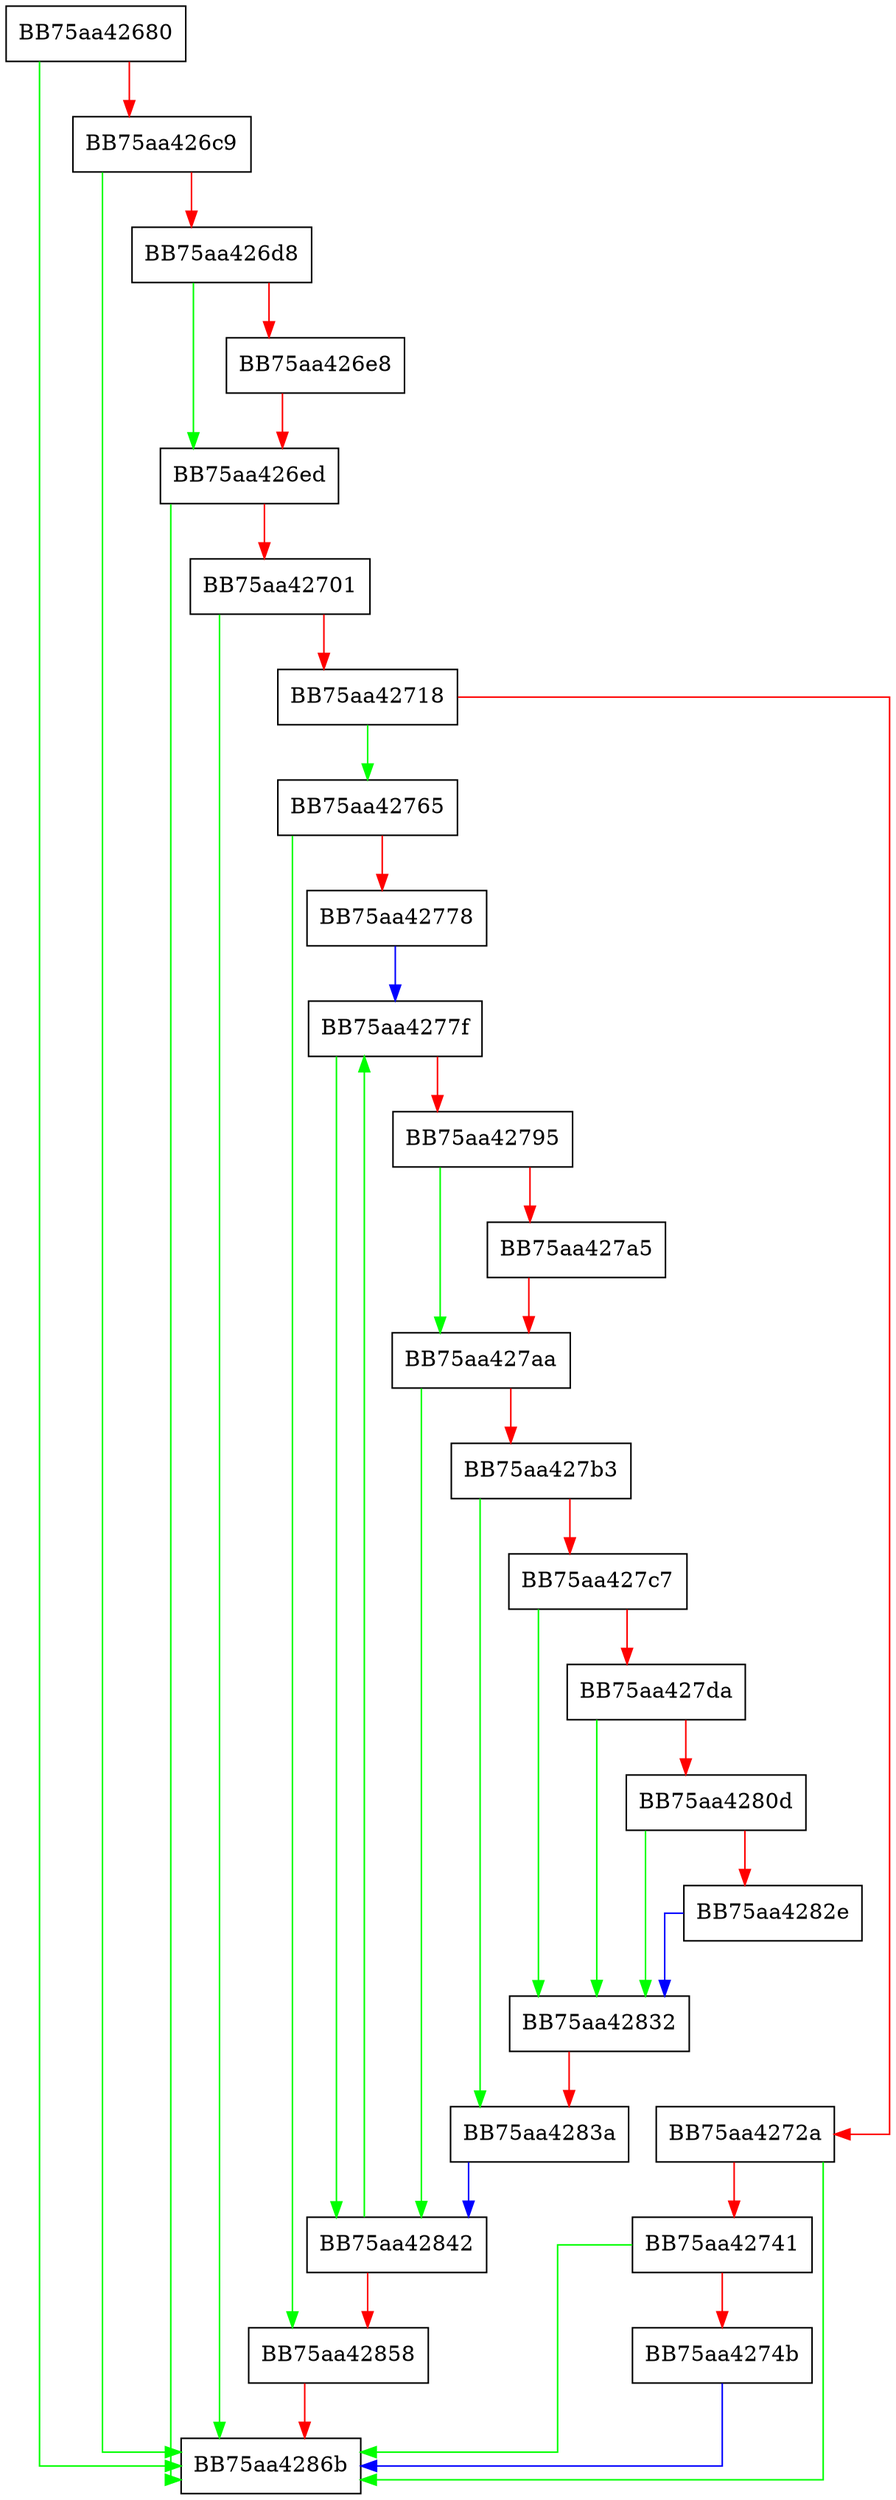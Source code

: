 digraph X5_ScanStream {
  node [shape="box"];
  graph [splines=ortho];
  BB75aa42680 -> BB75aa4286b [color="green"];
  BB75aa42680 -> BB75aa426c9 [color="red"];
  BB75aa426c9 -> BB75aa4286b [color="green"];
  BB75aa426c9 -> BB75aa426d8 [color="red"];
  BB75aa426d8 -> BB75aa426ed [color="green"];
  BB75aa426d8 -> BB75aa426e8 [color="red"];
  BB75aa426e8 -> BB75aa426ed [color="red"];
  BB75aa426ed -> BB75aa4286b [color="green"];
  BB75aa426ed -> BB75aa42701 [color="red"];
  BB75aa42701 -> BB75aa4286b [color="green"];
  BB75aa42701 -> BB75aa42718 [color="red"];
  BB75aa42718 -> BB75aa42765 [color="green"];
  BB75aa42718 -> BB75aa4272a [color="red"];
  BB75aa4272a -> BB75aa4286b [color="green"];
  BB75aa4272a -> BB75aa42741 [color="red"];
  BB75aa42741 -> BB75aa4286b [color="green"];
  BB75aa42741 -> BB75aa4274b [color="red"];
  BB75aa4274b -> BB75aa4286b [color="blue"];
  BB75aa42765 -> BB75aa42858 [color="green"];
  BB75aa42765 -> BB75aa42778 [color="red"];
  BB75aa42778 -> BB75aa4277f [color="blue"];
  BB75aa4277f -> BB75aa42842 [color="green"];
  BB75aa4277f -> BB75aa42795 [color="red"];
  BB75aa42795 -> BB75aa427aa [color="green"];
  BB75aa42795 -> BB75aa427a5 [color="red"];
  BB75aa427a5 -> BB75aa427aa [color="red"];
  BB75aa427aa -> BB75aa42842 [color="green"];
  BB75aa427aa -> BB75aa427b3 [color="red"];
  BB75aa427b3 -> BB75aa4283a [color="green"];
  BB75aa427b3 -> BB75aa427c7 [color="red"];
  BB75aa427c7 -> BB75aa42832 [color="green"];
  BB75aa427c7 -> BB75aa427da [color="red"];
  BB75aa427da -> BB75aa42832 [color="green"];
  BB75aa427da -> BB75aa4280d [color="red"];
  BB75aa4280d -> BB75aa42832 [color="green"];
  BB75aa4280d -> BB75aa4282e [color="red"];
  BB75aa4282e -> BB75aa42832 [color="blue"];
  BB75aa42832 -> BB75aa4283a [color="red"];
  BB75aa4283a -> BB75aa42842 [color="blue"];
  BB75aa42842 -> BB75aa4277f [color="green"];
  BB75aa42842 -> BB75aa42858 [color="red"];
  BB75aa42858 -> BB75aa4286b [color="red"];
}
